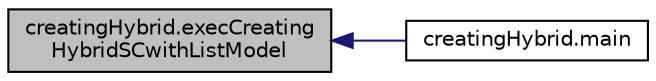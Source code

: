 digraph "creatingHybrid.execCreatingHybridSCwithListModel"
{
  edge [fontname="Helvetica",fontsize="10",labelfontname="Helvetica",labelfontsize="10"];
  node [fontname="Helvetica",fontsize="10",shape=record];
  rankdir="LR";
  Node4 [label="creatingHybrid.execCreating\lHybridSCwithListModel",height=0.2,width=0.4,color="black", fillcolor="grey75", style="filled", fontcolor="black"];
  Node4 -> Node5 [dir="back",color="midnightblue",fontsize="10",style="solid",fontname="Helvetica"];
  Node5 [label="creatingHybrid.main",height=0.2,width=0.4,color="black", fillcolor="white", style="filled",URL="$namespacecreating_hybrid.html#af775563b0fc8f5b99a72d0d323956802"];
}
